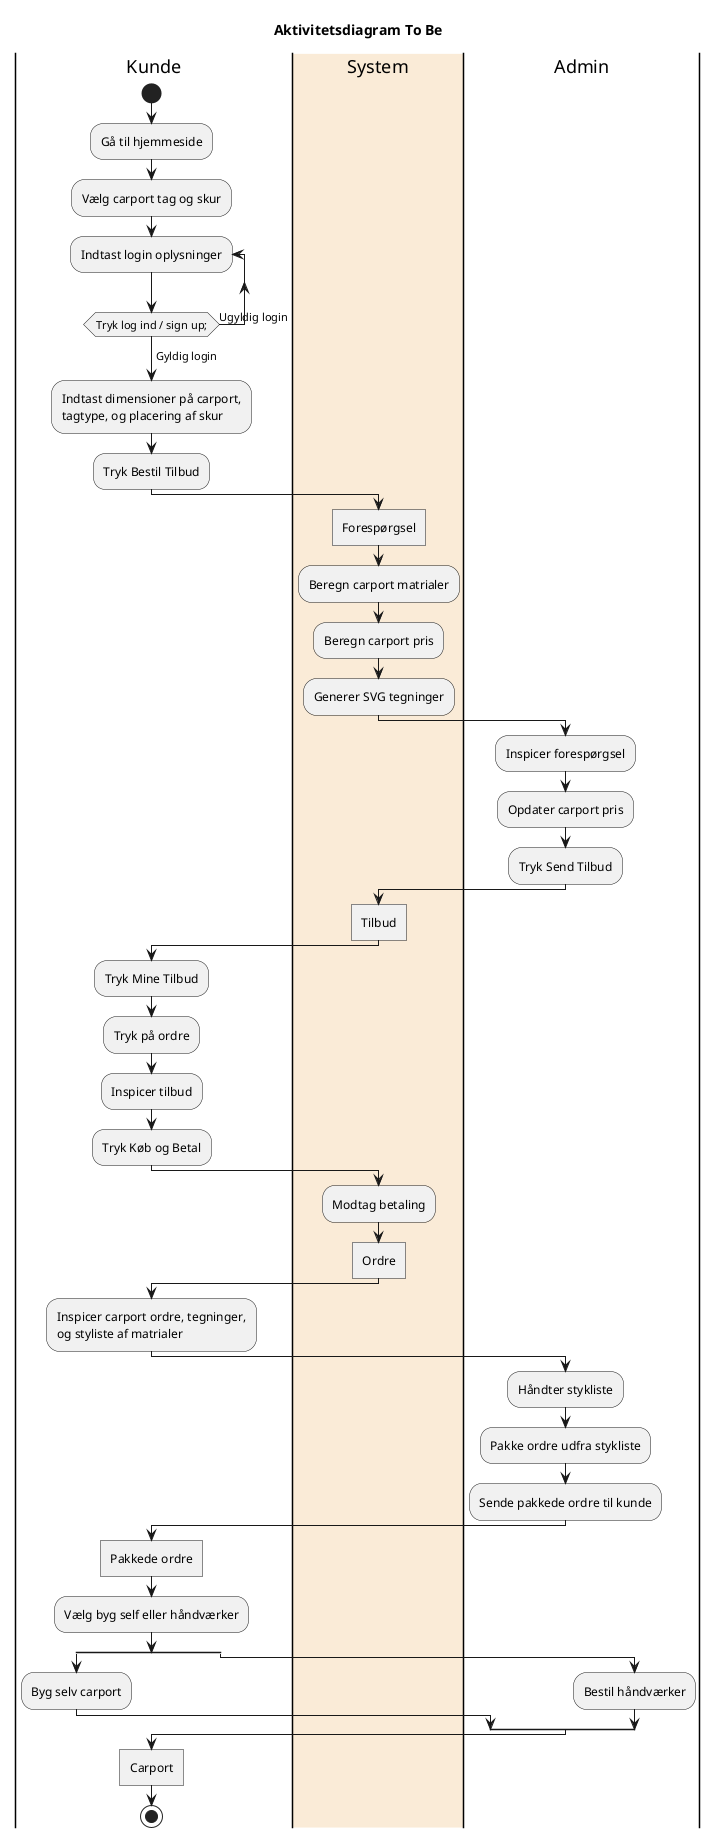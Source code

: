 @startuml
Title Aktivitetsdiagram To Be
|Kunde|
    start
    :Gå til hjemmeside;
    :Vælg carport tag og skur;
|Kunde|
    repeat :Indtast login oplysninger;
    repeat while (Tryk log ind / sign up;) is (Ugyldig login)
    ->Gyldig login;
|Kunde|
    :Indtast dimensioner på carport,
    tagtype, og placering af skur;
    :Tryk Bestil Tilbud;
|#AntiqueWhite|System|
    :Forespørgsel]
    :Beregn carport matrialer;
    :Beregn carport pris;
    :Generer SVG tegninger;
|Admin|
    :Inspicer forespørgsel;
    :Opdater carport pris;
    :Tryk Send Tilbud;
|System|
    :Tilbud]
|Kunde|
    :Tryk Mine Tilbud;
    :Tryk på ordre;
    :Inspicer tilbud;
    :Tryk Køb og Betal;
|System|
    :Modtag betaling;
    :Ordre]
|Kunde|
    :Inspicer carport ordre, tegninger,
    og styliste af matrialer;
|Admin|
    :Håndter stykliste;
|Admin|
    :Pakke ordre udfra stykliste;
    :Sende pakkede ordre til kunde;
|Kunde|
    :Pakkede ordre]
    :Vælg byg self eller håndværker;
    split
|Kunde|
    :Byg selv carport;
|Admin|
    split again
    :Bestil håndværker;
|Kunde|
    split end
    :Carport]
stop
@enduml